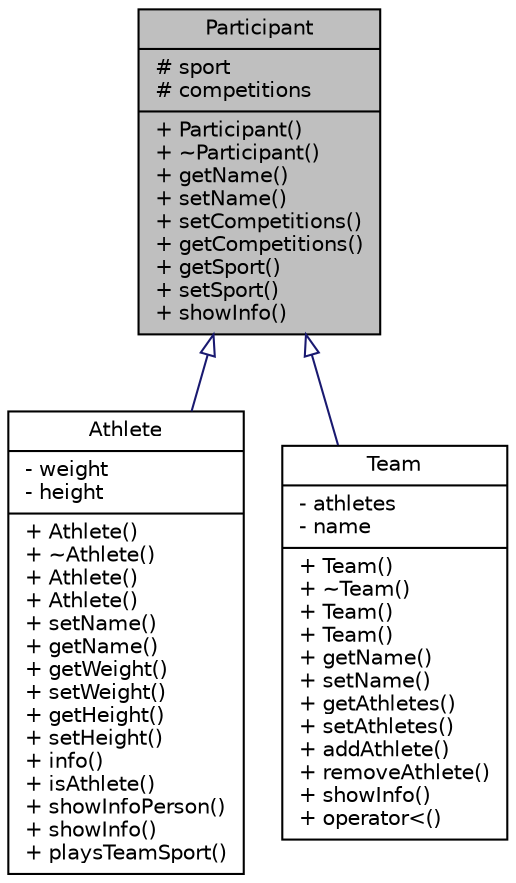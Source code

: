 digraph "Participant"
{
 // LATEX_PDF_SIZE
  edge [fontname="Helvetica",fontsize="10",labelfontname="Helvetica",labelfontsize="10"];
  node [fontname="Helvetica",fontsize="10",shape=record];
  Node1 [label="{Participant\n|# sport\l# competitions\l|+ Participant()\l+ ~Participant()\l+ getName()\l+ setName()\l+ setCompetitions()\l+ getCompetitions()\l+ getSport()\l+ setSport()\l+ showInfo()\l}",height=0.2,width=0.4,color="black", fillcolor="grey75", style="filled", fontcolor="black",tooltip=" "];
  Node1 -> Node2 [dir="back",color="midnightblue",fontsize="10",style="solid",arrowtail="onormal",fontname="Helvetica"];
  Node2 [label="{Athlete\n|- weight\l- height\l|+ Athlete()\l+ ~Athlete()\l+ Athlete()\l+ Athlete()\l+ setName()\l+ getName()\l+ getWeight()\l+ setWeight()\l+ getHeight()\l+ setHeight()\l+ info()\l+ isAthlete()\l+ showInfoPerson()\l+ showInfo()\l+ playsTeamSport()\l}",height=0.2,width=0.4,color="black", fillcolor="white", style="filled",URL="$class_athlete.html",tooltip=" "];
  Node1 -> Node3 [dir="back",color="midnightblue",fontsize="10",style="solid",arrowtail="onormal",fontname="Helvetica"];
  Node3 [label="{Team\n|- athletes\l- name\l|+ Team()\l+ ~Team()\l+ Team()\l+ Team()\l+ getName()\l+ setName()\l+ getAthletes()\l+ setAthletes()\l+ addAthlete()\l+ removeAthlete()\l+ showInfo()\l+ operator\<()\l}",height=0.2,width=0.4,color="black", fillcolor="white", style="filled",URL="$class_team.html",tooltip=" "];
}

